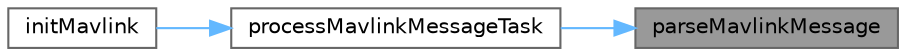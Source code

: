 digraph "parseMavlinkMessage"
{
 // LATEX_PDF_SIZE
  bgcolor="transparent";
  edge [fontname=Helvetica,fontsize=10,labelfontname=Helvetica,labelfontsize=10];
  node [fontname=Helvetica,fontsize=10,shape=box,height=0.2,width=0.4];
  rankdir="RL";
  Node1 [id="Node000001",label="parseMavlinkMessage",height=0.2,width=0.4,color="gray40", fillcolor="grey60", style="filled", fontcolor="black",tooltip="Verarbeitet die UART-Bytes in eine gültige Mavlink-Message."];
  Node1 -> Node2 [id="edge1_Node000001_Node000002",dir="back",color="steelblue1",style="solid",tooltip=" "];
  Node2 [id="Node000002",label="processMavlinkMessageTask",height=0.2,width=0.4,color="grey40", fillcolor="white", style="filled",URL="$mavlink_handler_8c.html#aa808261c7ed482f4ff9cadce18f4cd75",tooltip="Verarbeitet eine empfange Nachricht. Sobald eine Nachricht in der Queue empfangen wird,..."];
  Node2 -> Node3 [id="edge2_Node000002_Node000003",dir="back",color="steelblue1",style="solid",tooltip=" "];
  Node3 [id="Node000003",label="initMavlink",height=0.2,width=0.4,color="grey40", fillcolor="white", style="filled",URL="$mavlink_handler_8c.html#a87933ea7bd4867a8c67e50da6f3cc917",tooltip="Startet die Mavlink-Kommunikation Es werden alle RTOS-Task initalisiert und gestartet."];
}
